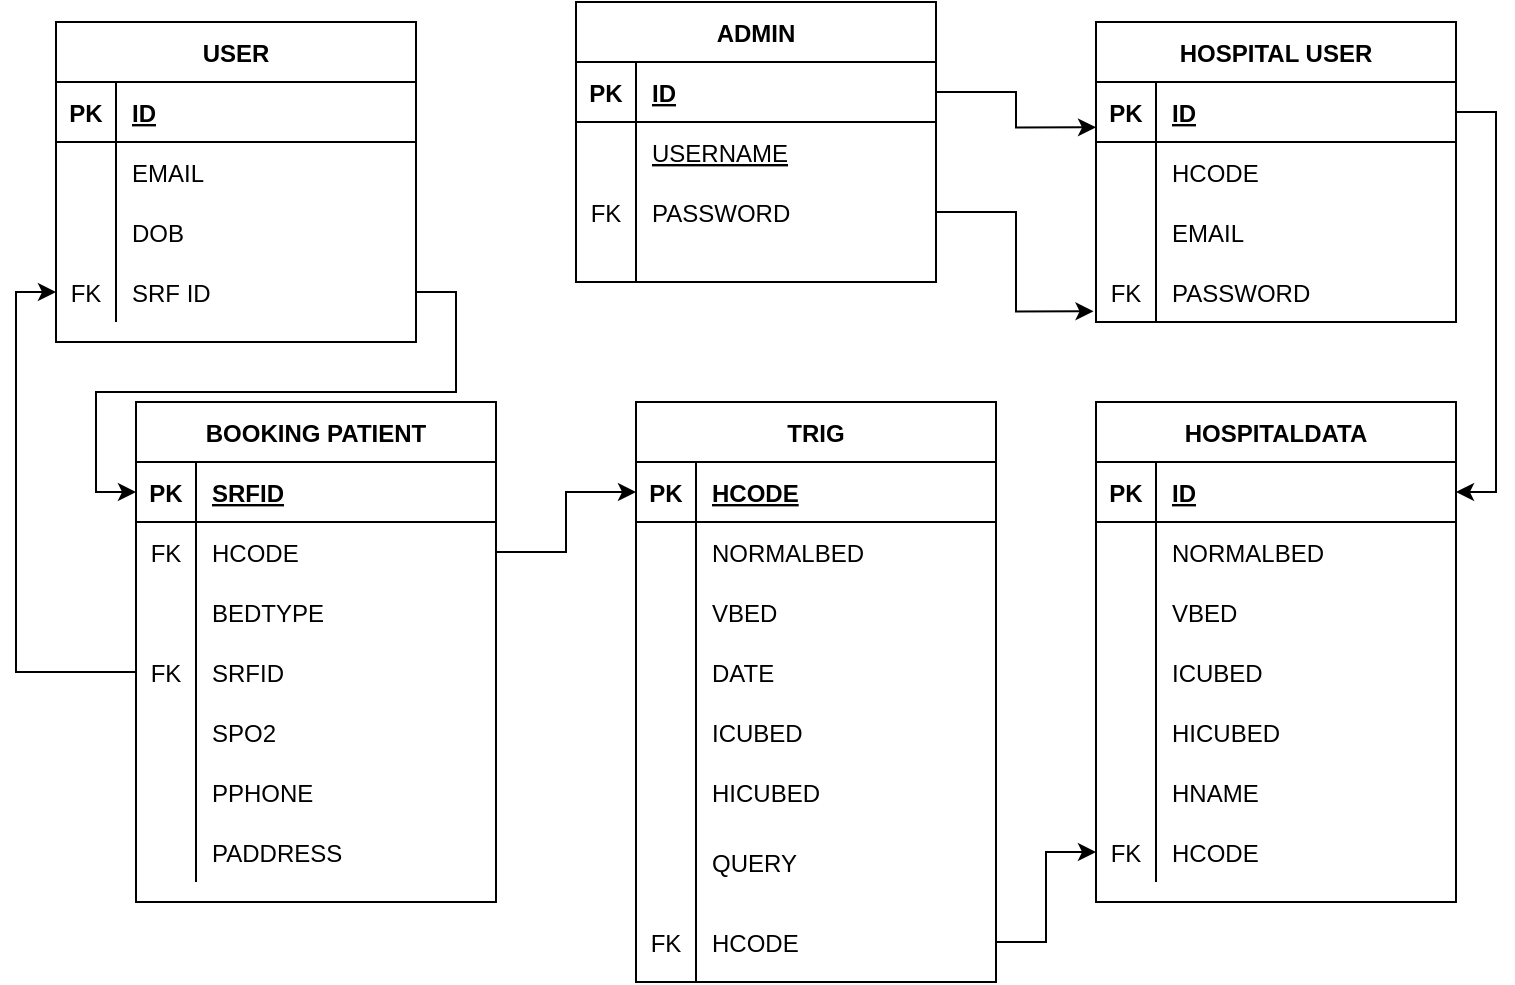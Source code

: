 <mxfile version="16.2.7" type="github">
  <diagram id="kgpKYQtTHZ0yAKxKKP6v" name="Page-1">
    <mxGraphModel dx="1632" dy="1528" grid="1" gridSize="10" guides="1" tooltips="1" connect="1" arrows="1" fold="1" page="1" pageScale="1" pageWidth="850" pageHeight="1100" math="0" shadow="0">
      <root>
        <mxCell id="0" />
        <mxCell id="1" parent="0" />
        <mxCell id="ZwqSsUq6IOhMLb-y7cxL-1" value="USER" style="shape=table;startSize=30;container=1;collapsible=1;childLayout=tableLayout;fixedRows=1;rowLines=0;fontStyle=1;align=center;resizeLast=1;" vertex="1" parent="1">
          <mxGeometry x="10" y="-170" width="180" height="160" as="geometry" />
        </mxCell>
        <mxCell id="ZwqSsUq6IOhMLb-y7cxL-2" value="" style="shape=tableRow;horizontal=0;startSize=0;swimlaneHead=0;swimlaneBody=0;fillColor=none;collapsible=0;dropTarget=0;points=[[0,0.5],[1,0.5]];portConstraint=eastwest;top=0;left=0;right=0;bottom=1;" vertex="1" parent="ZwqSsUq6IOhMLb-y7cxL-1">
          <mxGeometry y="30" width="180" height="30" as="geometry" />
        </mxCell>
        <mxCell id="ZwqSsUq6IOhMLb-y7cxL-3" value="PK" style="shape=partialRectangle;connectable=0;fillColor=none;top=0;left=0;bottom=0;right=0;fontStyle=1;overflow=hidden;" vertex="1" parent="ZwqSsUq6IOhMLb-y7cxL-2">
          <mxGeometry width="30" height="30" as="geometry">
            <mxRectangle width="30" height="30" as="alternateBounds" />
          </mxGeometry>
        </mxCell>
        <mxCell id="ZwqSsUq6IOhMLb-y7cxL-4" value="ID" style="shape=partialRectangle;connectable=0;fillColor=none;top=0;left=0;bottom=0;right=0;align=left;spacingLeft=6;fontStyle=5;overflow=hidden;" vertex="1" parent="ZwqSsUq6IOhMLb-y7cxL-2">
          <mxGeometry x="30" width="150" height="30" as="geometry">
            <mxRectangle width="150" height="30" as="alternateBounds" />
          </mxGeometry>
        </mxCell>
        <mxCell id="ZwqSsUq6IOhMLb-y7cxL-5" value="" style="shape=tableRow;horizontal=0;startSize=0;swimlaneHead=0;swimlaneBody=0;fillColor=none;collapsible=0;dropTarget=0;points=[[0,0.5],[1,0.5]];portConstraint=eastwest;top=0;left=0;right=0;bottom=0;" vertex="1" parent="ZwqSsUq6IOhMLb-y7cxL-1">
          <mxGeometry y="60" width="180" height="30" as="geometry" />
        </mxCell>
        <mxCell id="ZwqSsUq6IOhMLb-y7cxL-6" value="" style="shape=partialRectangle;connectable=0;fillColor=none;top=0;left=0;bottom=0;right=0;editable=1;overflow=hidden;" vertex="1" parent="ZwqSsUq6IOhMLb-y7cxL-5">
          <mxGeometry width="30" height="30" as="geometry">
            <mxRectangle width="30" height="30" as="alternateBounds" />
          </mxGeometry>
        </mxCell>
        <mxCell id="ZwqSsUq6IOhMLb-y7cxL-7" value="EMAIL" style="shape=partialRectangle;connectable=0;fillColor=none;top=0;left=0;bottom=0;right=0;align=left;spacingLeft=6;overflow=hidden;" vertex="1" parent="ZwqSsUq6IOhMLb-y7cxL-5">
          <mxGeometry x="30" width="150" height="30" as="geometry">
            <mxRectangle width="150" height="30" as="alternateBounds" />
          </mxGeometry>
        </mxCell>
        <mxCell id="ZwqSsUq6IOhMLb-y7cxL-8" value="" style="shape=tableRow;horizontal=0;startSize=0;swimlaneHead=0;swimlaneBody=0;fillColor=none;collapsible=0;dropTarget=0;points=[[0,0.5],[1,0.5]];portConstraint=eastwest;top=0;left=0;right=0;bottom=0;" vertex="1" parent="ZwqSsUq6IOhMLb-y7cxL-1">
          <mxGeometry y="90" width="180" height="30" as="geometry" />
        </mxCell>
        <mxCell id="ZwqSsUq6IOhMLb-y7cxL-9" value="" style="shape=partialRectangle;connectable=0;fillColor=none;top=0;left=0;bottom=0;right=0;editable=1;overflow=hidden;" vertex="1" parent="ZwqSsUq6IOhMLb-y7cxL-8">
          <mxGeometry width="30" height="30" as="geometry">
            <mxRectangle width="30" height="30" as="alternateBounds" />
          </mxGeometry>
        </mxCell>
        <mxCell id="ZwqSsUq6IOhMLb-y7cxL-10" value="DOB" style="shape=partialRectangle;connectable=0;fillColor=none;top=0;left=0;bottom=0;right=0;align=left;spacingLeft=6;overflow=hidden;" vertex="1" parent="ZwqSsUq6IOhMLb-y7cxL-8">
          <mxGeometry x="30" width="150" height="30" as="geometry">
            <mxRectangle width="150" height="30" as="alternateBounds" />
          </mxGeometry>
        </mxCell>
        <mxCell id="ZwqSsUq6IOhMLb-y7cxL-11" value="" style="shape=tableRow;horizontal=0;startSize=0;swimlaneHead=0;swimlaneBody=0;fillColor=none;collapsible=0;dropTarget=0;points=[[0,0.5],[1,0.5]];portConstraint=eastwest;top=0;left=0;right=0;bottom=0;" vertex="1" parent="ZwqSsUq6IOhMLb-y7cxL-1">
          <mxGeometry y="120" width="180" height="30" as="geometry" />
        </mxCell>
        <mxCell id="ZwqSsUq6IOhMLb-y7cxL-12" value="FK" style="shape=partialRectangle;connectable=0;fillColor=none;top=0;left=0;bottom=0;right=0;editable=1;overflow=hidden;" vertex="1" parent="ZwqSsUq6IOhMLb-y7cxL-11">
          <mxGeometry width="30" height="30" as="geometry">
            <mxRectangle width="30" height="30" as="alternateBounds" />
          </mxGeometry>
        </mxCell>
        <mxCell id="ZwqSsUq6IOhMLb-y7cxL-13" value="SRF ID" style="shape=partialRectangle;connectable=0;fillColor=none;top=0;left=0;bottom=0;right=0;align=left;spacingLeft=6;overflow=hidden;" vertex="1" parent="ZwqSsUq6IOhMLb-y7cxL-11">
          <mxGeometry x="30" width="150" height="30" as="geometry">
            <mxRectangle width="150" height="30" as="alternateBounds" />
          </mxGeometry>
        </mxCell>
        <mxCell id="ZwqSsUq6IOhMLb-y7cxL-14" value="BOOKING PATIENT" style="shape=table;startSize=30;container=1;collapsible=1;childLayout=tableLayout;fixedRows=1;rowLines=0;fontStyle=1;align=center;resizeLast=1;" vertex="1" parent="1">
          <mxGeometry x="50" y="20" width="180" height="250" as="geometry" />
        </mxCell>
        <mxCell id="ZwqSsUq6IOhMLb-y7cxL-15" value="" style="shape=tableRow;horizontal=0;startSize=0;swimlaneHead=0;swimlaneBody=0;fillColor=none;collapsible=0;dropTarget=0;points=[[0,0.5],[1,0.5]];portConstraint=eastwest;top=0;left=0;right=0;bottom=1;" vertex="1" parent="ZwqSsUq6IOhMLb-y7cxL-14">
          <mxGeometry y="30" width="180" height="30" as="geometry" />
        </mxCell>
        <mxCell id="ZwqSsUq6IOhMLb-y7cxL-16" value="PK" style="shape=partialRectangle;connectable=0;fillColor=none;top=0;left=0;bottom=0;right=0;fontStyle=1;overflow=hidden;" vertex="1" parent="ZwqSsUq6IOhMLb-y7cxL-15">
          <mxGeometry width="30" height="30" as="geometry">
            <mxRectangle width="30" height="30" as="alternateBounds" />
          </mxGeometry>
        </mxCell>
        <mxCell id="ZwqSsUq6IOhMLb-y7cxL-17" value="SRFID" style="shape=partialRectangle;connectable=0;fillColor=none;top=0;left=0;bottom=0;right=0;align=left;spacingLeft=6;fontStyle=5;overflow=hidden;" vertex="1" parent="ZwqSsUq6IOhMLb-y7cxL-15">
          <mxGeometry x="30" width="150" height="30" as="geometry">
            <mxRectangle width="150" height="30" as="alternateBounds" />
          </mxGeometry>
        </mxCell>
        <mxCell id="ZwqSsUq6IOhMLb-y7cxL-18" value="" style="shape=tableRow;horizontal=0;startSize=0;swimlaneHead=0;swimlaneBody=0;fillColor=none;collapsible=0;dropTarget=0;points=[[0,0.5],[1,0.5]];portConstraint=eastwest;top=0;left=0;right=0;bottom=0;" vertex="1" parent="ZwqSsUq6IOhMLb-y7cxL-14">
          <mxGeometry y="60" width="180" height="30" as="geometry" />
        </mxCell>
        <mxCell id="ZwqSsUq6IOhMLb-y7cxL-19" value="FK" style="shape=partialRectangle;connectable=0;fillColor=none;top=0;left=0;bottom=0;right=0;editable=1;overflow=hidden;" vertex="1" parent="ZwqSsUq6IOhMLb-y7cxL-18">
          <mxGeometry width="30" height="30" as="geometry">
            <mxRectangle width="30" height="30" as="alternateBounds" />
          </mxGeometry>
        </mxCell>
        <mxCell id="ZwqSsUq6IOhMLb-y7cxL-20" value="HCODE" style="shape=partialRectangle;connectable=0;fillColor=none;top=0;left=0;bottom=0;right=0;align=left;spacingLeft=6;overflow=hidden;" vertex="1" parent="ZwqSsUq6IOhMLb-y7cxL-18">
          <mxGeometry x="30" width="150" height="30" as="geometry">
            <mxRectangle width="150" height="30" as="alternateBounds" />
          </mxGeometry>
        </mxCell>
        <mxCell id="ZwqSsUq6IOhMLb-y7cxL-21" value="" style="shape=tableRow;horizontal=0;startSize=0;swimlaneHead=0;swimlaneBody=0;fillColor=none;collapsible=0;dropTarget=0;points=[[0,0.5],[1,0.5]];portConstraint=eastwest;top=0;left=0;right=0;bottom=0;" vertex="1" parent="ZwqSsUq6IOhMLb-y7cxL-14">
          <mxGeometry y="90" width="180" height="30" as="geometry" />
        </mxCell>
        <mxCell id="ZwqSsUq6IOhMLb-y7cxL-22" value="" style="shape=partialRectangle;connectable=0;fillColor=none;top=0;left=0;bottom=0;right=0;editable=1;overflow=hidden;" vertex="1" parent="ZwqSsUq6IOhMLb-y7cxL-21">
          <mxGeometry width="30" height="30" as="geometry">
            <mxRectangle width="30" height="30" as="alternateBounds" />
          </mxGeometry>
        </mxCell>
        <mxCell id="ZwqSsUq6IOhMLb-y7cxL-23" value="BEDTYPE" style="shape=partialRectangle;connectable=0;fillColor=none;top=0;left=0;bottom=0;right=0;align=left;spacingLeft=6;overflow=hidden;" vertex="1" parent="ZwqSsUq6IOhMLb-y7cxL-21">
          <mxGeometry x="30" width="150" height="30" as="geometry">
            <mxRectangle width="150" height="30" as="alternateBounds" />
          </mxGeometry>
        </mxCell>
        <mxCell id="ZwqSsUq6IOhMLb-y7cxL-24" value="" style="shape=tableRow;horizontal=0;startSize=0;swimlaneHead=0;swimlaneBody=0;fillColor=none;collapsible=0;dropTarget=0;points=[[0,0.5],[1,0.5]];portConstraint=eastwest;top=0;left=0;right=0;bottom=0;" vertex="1" parent="ZwqSsUq6IOhMLb-y7cxL-14">
          <mxGeometry y="120" width="180" height="30" as="geometry" />
        </mxCell>
        <mxCell id="ZwqSsUq6IOhMLb-y7cxL-25" value="FK" style="shape=partialRectangle;connectable=0;fillColor=none;top=0;left=0;bottom=0;right=0;editable=1;overflow=hidden;" vertex="1" parent="ZwqSsUq6IOhMLb-y7cxL-24">
          <mxGeometry width="30" height="30" as="geometry">
            <mxRectangle width="30" height="30" as="alternateBounds" />
          </mxGeometry>
        </mxCell>
        <mxCell id="ZwqSsUq6IOhMLb-y7cxL-26" value="SRFID" style="shape=partialRectangle;connectable=0;fillColor=none;top=0;left=0;bottom=0;right=0;align=left;spacingLeft=6;overflow=hidden;" vertex="1" parent="ZwqSsUq6IOhMLb-y7cxL-24">
          <mxGeometry x="30" width="150" height="30" as="geometry">
            <mxRectangle width="150" height="30" as="alternateBounds" />
          </mxGeometry>
        </mxCell>
        <mxCell id="ZwqSsUq6IOhMLb-y7cxL-27" value="" style="shape=tableRow;horizontal=0;startSize=0;swimlaneHead=0;swimlaneBody=0;fillColor=none;collapsible=0;dropTarget=0;points=[[0,0.5],[1,0.5]];portConstraint=eastwest;top=0;left=0;right=0;bottom=0;" vertex="1" parent="ZwqSsUq6IOhMLb-y7cxL-14">
          <mxGeometry y="150" width="180" height="30" as="geometry" />
        </mxCell>
        <mxCell id="ZwqSsUq6IOhMLb-y7cxL-28" value="" style="shape=partialRectangle;connectable=0;fillColor=none;top=0;left=0;bottom=0;right=0;editable=1;overflow=hidden;" vertex="1" parent="ZwqSsUq6IOhMLb-y7cxL-27">
          <mxGeometry width="30" height="30" as="geometry">
            <mxRectangle width="30" height="30" as="alternateBounds" />
          </mxGeometry>
        </mxCell>
        <mxCell id="ZwqSsUq6IOhMLb-y7cxL-29" value="SPO2" style="shape=partialRectangle;connectable=0;fillColor=none;top=0;left=0;bottom=0;right=0;align=left;spacingLeft=6;overflow=hidden;" vertex="1" parent="ZwqSsUq6IOhMLb-y7cxL-27">
          <mxGeometry x="30" width="150" height="30" as="geometry">
            <mxRectangle width="150" height="30" as="alternateBounds" />
          </mxGeometry>
        </mxCell>
        <mxCell id="ZwqSsUq6IOhMLb-y7cxL-30" value="" style="shape=tableRow;horizontal=0;startSize=0;swimlaneHead=0;swimlaneBody=0;fillColor=none;collapsible=0;dropTarget=0;points=[[0,0.5],[1,0.5]];portConstraint=eastwest;top=0;left=0;right=0;bottom=0;" vertex="1" parent="ZwqSsUq6IOhMLb-y7cxL-14">
          <mxGeometry y="180" width="180" height="30" as="geometry" />
        </mxCell>
        <mxCell id="ZwqSsUq6IOhMLb-y7cxL-31" value="" style="shape=partialRectangle;connectable=0;fillColor=none;top=0;left=0;bottom=0;right=0;editable=1;overflow=hidden;" vertex="1" parent="ZwqSsUq6IOhMLb-y7cxL-30">
          <mxGeometry width="30" height="30" as="geometry">
            <mxRectangle width="30" height="30" as="alternateBounds" />
          </mxGeometry>
        </mxCell>
        <mxCell id="ZwqSsUq6IOhMLb-y7cxL-32" value="PPHONE" style="shape=partialRectangle;connectable=0;fillColor=none;top=0;left=0;bottom=0;right=0;align=left;spacingLeft=6;overflow=hidden;" vertex="1" parent="ZwqSsUq6IOhMLb-y7cxL-30">
          <mxGeometry x="30" width="150" height="30" as="geometry">
            <mxRectangle width="150" height="30" as="alternateBounds" />
          </mxGeometry>
        </mxCell>
        <mxCell id="ZwqSsUq6IOhMLb-y7cxL-33" value="" style="shape=tableRow;horizontal=0;startSize=0;swimlaneHead=0;swimlaneBody=0;fillColor=none;collapsible=0;dropTarget=0;points=[[0,0.5],[1,0.5]];portConstraint=eastwest;top=0;left=0;right=0;bottom=0;" vertex="1" parent="ZwqSsUq6IOhMLb-y7cxL-14">
          <mxGeometry y="210" width="180" height="30" as="geometry" />
        </mxCell>
        <mxCell id="ZwqSsUq6IOhMLb-y7cxL-34" value="" style="shape=partialRectangle;connectable=0;fillColor=none;top=0;left=0;bottom=0;right=0;editable=1;overflow=hidden;" vertex="1" parent="ZwqSsUq6IOhMLb-y7cxL-33">
          <mxGeometry width="30" height="30" as="geometry">
            <mxRectangle width="30" height="30" as="alternateBounds" />
          </mxGeometry>
        </mxCell>
        <mxCell id="ZwqSsUq6IOhMLb-y7cxL-35" value="PADDRESS" style="shape=partialRectangle;connectable=0;fillColor=none;top=0;left=0;bottom=0;right=0;align=left;spacingLeft=6;overflow=hidden;" vertex="1" parent="ZwqSsUq6IOhMLb-y7cxL-33">
          <mxGeometry x="30" width="150" height="30" as="geometry">
            <mxRectangle width="150" height="30" as="alternateBounds" />
          </mxGeometry>
        </mxCell>
        <mxCell id="ZwqSsUq6IOhMLb-y7cxL-36" value="TRIG" style="shape=table;startSize=30;container=1;collapsible=1;childLayout=tableLayout;fixedRows=1;rowLines=0;fontStyle=1;align=center;resizeLast=1;" vertex="1" parent="1">
          <mxGeometry x="300" y="20" width="180" height="290" as="geometry" />
        </mxCell>
        <mxCell id="ZwqSsUq6IOhMLb-y7cxL-37" value="" style="shape=tableRow;horizontal=0;startSize=0;swimlaneHead=0;swimlaneBody=0;fillColor=none;collapsible=0;dropTarget=0;points=[[0,0.5],[1,0.5]];portConstraint=eastwest;top=0;left=0;right=0;bottom=1;" vertex="1" parent="ZwqSsUq6IOhMLb-y7cxL-36">
          <mxGeometry y="30" width="180" height="30" as="geometry" />
        </mxCell>
        <mxCell id="ZwqSsUq6IOhMLb-y7cxL-38" value="PK" style="shape=partialRectangle;connectable=0;fillColor=none;top=0;left=0;bottom=0;right=0;fontStyle=1;overflow=hidden;" vertex="1" parent="ZwqSsUq6IOhMLb-y7cxL-37">
          <mxGeometry width="30" height="30" as="geometry">
            <mxRectangle width="30" height="30" as="alternateBounds" />
          </mxGeometry>
        </mxCell>
        <mxCell id="ZwqSsUq6IOhMLb-y7cxL-39" value="HCODE" style="shape=partialRectangle;connectable=0;fillColor=none;top=0;left=0;bottom=0;right=0;align=left;spacingLeft=6;fontStyle=5;overflow=hidden;" vertex="1" parent="ZwqSsUq6IOhMLb-y7cxL-37">
          <mxGeometry x="30" width="150" height="30" as="geometry">
            <mxRectangle width="150" height="30" as="alternateBounds" />
          </mxGeometry>
        </mxCell>
        <mxCell id="ZwqSsUq6IOhMLb-y7cxL-40" value="" style="shape=tableRow;horizontal=0;startSize=0;swimlaneHead=0;swimlaneBody=0;fillColor=none;collapsible=0;dropTarget=0;points=[[0,0.5],[1,0.5]];portConstraint=eastwest;top=0;left=0;right=0;bottom=0;" vertex="1" parent="ZwqSsUq6IOhMLb-y7cxL-36">
          <mxGeometry y="60" width="180" height="30" as="geometry" />
        </mxCell>
        <mxCell id="ZwqSsUq6IOhMLb-y7cxL-41" value="" style="shape=partialRectangle;connectable=0;fillColor=none;top=0;left=0;bottom=0;right=0;editable=1;overflow=hidden;" vertex="1" parent="ZwqSsUq6IOhMLb-y7cxL-40">
          <mxGeometry width="30" height="30" as="geometry">
            <mxRectangle width="30" height="30" as="alternateBounds" />
          </mxGeometry>
        </mxCell>
        <mxCell id="ZwqSsUq6IOhMLb-y7cxL-42" value="NORMALBED" style="shape=partialRectangle;connectable=0;fillColor=none;top=0;left=0;bottom=0;right=0;align=left;spacingLeft=6;overflow=hidden;" vertex="1" parent="ZwqSsUq6IOhMLb-y7cxL-40">
          <mxGeometry x="30" width="150" height="30" as="geometry">
            <mxRectangle width="150" height="30" as="alternateBounds" />
          </mxGeometry>
        </mxCell>
        <mxCell id="ZwqSsUq6IOhMLb-y7cxL-43" value="" style="shape=tableRow;horizontal=0;startSize=0;swimlaneHead=0;swimlaneBody=0;fillColor=none;collapsible=0;dropTarget=0;points=[[0,0.5],[1,0.5]];portConstraint=eastwest;top=0;left=0;right=0;bottom=0;" vertex="1" parent="ZwqSsUq6IOhMLb-y7cxL-36">
          <mxGeometry y="90" width="180" height="30" as="geometry" />
        </mxCell>
        <mxCell id="ZwqSsUq6IOhMLb-y7cxL-44" value="" style="shape=partialRectangle;connectable=0;fillColor=none;top=0;left=0;bottom=0;right=0;editable=1;overflow=hidden;" vertex="1" parent="ZwqSsUq6IOhMLb-y7cxL-43">
          <mxGeometry width="30" height="30" as="geometry">
            <mxRectangle width="30" height="30" as="alternateBounds" />
          </mxGeometry>
        </mxCell>
        <mxCell id="ZwqSsUq6IOhMLb-y7cxL-45" value="VBED" style="shape=partialRectangle;connectable=0;fillColor=none;top=0;left=0;bottom=0;right=0;align=left;spacingLeft=6;overflow=hidden;" vertex="1" parent="ZwqSsUq6IOhMLb-y7cxL-43">
          <mxGeometry x="30" width="150" height="30" as="geometry">
            <mxRectangle width="150" height="30" as="alternateBounds" />
          </mxGeometry>
        </mxCell>
        <mxCell id="ZwqSsUq6IOhMLb-y7cxL-46" value="" style="shape=tableRow;horizontal=0;startSize=0;swimlaneHead=0;swimlaneBody=0;fillColor=none;collapsible=0;dropTarget=0;points=[[0,0.5],[1,0.5]];portConstraint=eastwest;top=0;left=0;right=0;bottom=0;" vertex="1" parent="ZwqSsUq6IOhMLb-y7cxL-36">
          <mxGeometry y="120" width="180" height="30" as="geometry" />
        </mxCell>
        <mxCell id="ZwqSsUq6IOhMLb-y7cxL-47" value="" style="shape=partialRectangle;connectable=0;fillColor=none;top=0;left=0;bottom=0;right=0;editable=1;overflow=hidden;" vertex="1" parent="ZwqSsUq6IOhMLb-y7cxL-46">
          <mxGeometry width="30" height="30" as="geometry">
            <mxRectangle width="30" height="30" as="alternateBounds" />
          </mxGeometry>
        </mxCell>
        <mxCell id="ZwqSsUq6IOhMLb-y7cxL-48" value="DATE" style="shape=partialRectangle;connectable=0;fillColor=none;top=0;left=0;bottom=0;right=0;align=left;spacingLeft=6;overflow=hidden;" vertex="1" parent="ZwqSsUq6IOhMLb-y7cxL-46">
          <mxGeometry x="30" width="150" height="30" as="geometry">
            <mxRectangle width="150" height="30" as="alternateBounds" />
          </mxGeometry>
        </mxCell>
        <mxCell id="ZwqSsUq6IOhMLb-y7cxL-49" value="" style="shape=tableRow;horizontal=0;startSize=0;swimlaneHead=0;swimlaneBody=0;fillColor=none;collapsible=0;dropTarget=0;points=[[0,0.5],[1,0.5]];portConstraint=eastwest;top=0;left=0;right=0;bottom=0;" vertex="1" parent="ZwqSsUq6IOhMLb-y7cxL-36">
          <mxGeometry y="150" width="180" height="30" as="geometry" />
        </mxCell>
        <mxCell id="ZwqSsUq6IOhMLb-y7cxL-50" value="" style="shape=partialRectangle;connectable=0;fillColor=none;top=0;left=0;bottom=0;right=0;editable=1;overflow=hidden;" vertex="1" parent="ZwqSsUq6IOhMLb-y7cxL-49">
          <mxGeometry width="30" height="30" as="geometry">
            <mxRectangle width="30" height="30" as="alternateBounds" />
          </mxGeometry>
        </mxCell>
        <mxCell id="ZwqSsUq6IOhMLb-y7cxL-51" value="ICUBED" style="shape=partialRectangle;connectable=0;fillColor=none;top=0;left=0;bottom=0;right=0;align=left;spacingLeft=6;overflow=hidden;" vertex="1" parent="ZwqSsUq6IOhMLb-y7cxL-49">
          <mxGeometry x="30" width="150" height="30" as="geometry">
            <mxRectangle width="150" height="30" as="alternateBounds" />
          </mxGeometry>
        </mxCell>
        <mxCell id="ZwqSsUq6IOhMLb-y7cxL-52" value="" style="shape=tableRow;horizontal=0;startSize=0;swimlaneHead=0;swimlaneBody=0;fillColor=none;collapsible=0;dropTarget=0;points=[[0,0.5],[1,0.5]];portConstraint=eastwest;top=0;left=0;right=0;bottom=0;" vertex="1" parent="ZwqSsUq6IOhMLb-y7cxL-36">
          <mxGeometry y="180" width="180" height="30" as="geometry" />
        </mxCell>
        <mxCell id="ZwqSsUq6IOhMLb-y7cxL-53" value="" style="shape=partialRectangle;connectable=0;fillColor=none;top=0;left=0;bottom=0;right=0;editable=1;overflow=hidden;" vertex="1" parent="ZwqSsUq6IOhMLb-y7cxL-52">
          <mxGeometry width="30" height="30" as="geometry">
            <mxRectangle width="30" height="30" as="alternateBounds" />
          </mxGeometry>
        </mxCell>
        <mxCell id="ZwqSsUq6IOhMLb-y7cxL-54" value="HICUBED" style="shape=partialRectangle;connectable=0;fillColor=none;top=0;left=0;bottom=0;right=0;align=left;spacingLeft=6;overflow=hidden;" vertex="1" parent="ZwqSsUq6IOhMLb-y7cxL-52">
          <mxGeometry x="30" width="150" height="30" as="geometry">
            <mxRectangle width="150" height="30" as="alternateBounds" />
          </mxGeometry>
        </mxCell>
        <mxCell id="ZwqSsUq6IOhMLb-y7cxL-55" value="" style="shape=tableRow;horizontal=0;startSize=0;swimlaneHead=0;swimlaneBody=0;fillColor=none;collapsible=0;dropTarget=0;points=[[0,0.5],[1,0.5]];portConstraint=eastwest;top=0;left=0;right=0;bottom=0;" vertex="1" parent="ZwqSsUq6IOhMLb-y7cxL-36">
          <mxGeometry y="210" width="180" height="40" as="geometry" />
        </mxCell>
        <mxCell id="ZwqSsUq6IOhMLb-y7cxL-56" value="" style="shape=partialRectangle;connectable=0;fillColor=none;top=0;left=0;bottom=0;right=0;editable=1;overflow=hidden;" vertex="1" parent="ZwqSsUq6IOhMLb-y7cxL-55">
          <mxGeometry width="30" height="40" as="geometry">
            <mxRectangle width="30" height="40" as="alternateBounds" />
          </mxGeometry>
        </mxCell>
        <mxCell id="ZwqSsUq6IOhMLb-y7cxL-57" value="QUERY" style="shape=partialRectangle;connectable=0;fillColor=none;top=0;left=0;bottom=0;right=0;align=left;spacingLeft=6;overflow=hidden;" vertex="1" parent="ZwqSsUq6IOhMLb-y7cxL-55">
          <mxGeometry x="30" width="150" height="40" as="geometry">
            <mxRectangle width="150" height="40" as="alternateBounds" />
          </mxGeometry>
        </mxCell>
        <mxCell id="ZwqSsUq6IOhMLb-y7cxL-139" value="" style="shape=tableRow;horizontal=0;startSize=0;swimlaneHead=0;swimlaneBody=0;fillColor=none;collapsible=0;dropTarget=0;points=[[0,0.5],[1,0.5]];portConstraint=eastwest;top=0;left=0;right=0;bottom=0;" vertex="1" parent="ZwqSsUq6IOhMLb-y7cxL-36">
          <mxGeometry y="250" width="180" height="40" as="geometry" />
        </mxCell>
        <mxCell id="ZwqSsUq6IOhMLb-y7cxL-140" value="FK" style="shape=partialRectangle;connectable=0;fillColor=none;top=0;left=0;bottom=0;right=0;editable=1;overflow=hidden;" vertex="1" parent="ZwqSsUq6IOhMLb-y7cxL-139">
          <mxGeometry width="30" height="40" as="geometry">
            <mxRectangle width="30" height="40" as="alternateBounds" />
          </mxGeometry>
        </mxCell>
        <mxCell id="ZwqSsUq6IOhMLb-y7cxL-141" value="HCODE" style="shape=partialRectangle;connectable=0;fillColor=none;top=0;left=0;bottom=0;right=0;align=left;spacingLeft=6;overflow=hidden;" vertex="1" parent="ZwqSsUq6IOhMLb-y7cxL-139">
          <mxGeometry x="30" width="150" height="40" as="geometry">
            <mxRectangle width="150" height="40" as="alternateBounds" />
          </mxGeometry>
        </mxCell>
        <mxCell id="ZwqSsUq6IOhMLb-y7cxL-61" value="HOSPITALDATA" style="shape=table;startSize=30;container=1;collapsible=1;childLayout=tableLayout;fixedRows=1;rowLines=0;fontStyle=1;align=center;resizeLast=1;" vertex="1" parent="1">
          <mxGeometry x="530" y="20" width="180" height="250" as="geometry" />
        </mxCell>
        <mxCell id="ZwqSsUq6IOhMLb-y7cxL-62" value="" style="shape=tableRow;horizontal=0;startSize=0;swimlaneHead=0;swimlaneBody=0;fillColor=none;collapsible=0;dropTarget=0;points=[[0,0.5],[1,0.5]];portConstraint=eastwest;top=0;left=0;right=0;bottom=1;" vertex="1" parent="ZwqSsUq6IOhMLb-y7cxL-61">
          <mxGeometry y="30" width="180" height="30" as="geometry" />
        </mxCell>
        <mxCell id="ZwqSsUq6IOhMLb-y7cxL-63" value="PK" style="shape=partialRectangle;connectable=0;fillColor=none;top=0;left=0;bottom=0;right=0;fontStyle=1;overflow=hidden;" vertex="1" parent="ZwqSsUq6IOhMLb-y7cxL-62">
          <mxGeometry width="30" height="30" as="geometry">
            <mxRectangle width="30" height="30" as="alternateBounds" />
          </mxGeometry>
        </mxCell>
        <mxCell id="ZwqSsUq6IOhMLb-y7cxL-64" value="ID" style="shape=partialRectangle;connectable=0;fillColor=none;top=0;left=0;bottom=0;right=0;align=left;spacingLeft=6;fontStyle=5;overflow=hidden;" vertex="1" parent="ZwqSsUq6IOhMLb-y7cxL-62">
          <mxGeometry x="30" width="150" height="30" as="geometry">
            <mxRectangle width="150" height="30" as="alternateBounds" />
          </mxGeometry>
        </mxCell>
        <mxCell id="ZwqSsUq6IOhMLb-y7cxL-65" value="" style="shape=tableRow;horizontal=0;startSize=0;swimlaneHead=0;swimlaneBody=0;fillColor=none;collapsible=0;dropTarget=0;points=[[0,0.5],[1,0.5]];portConstraint=eastwest;top=0;left=0;right=0;bottom=0;" vertex="1" parent="ZwqSsUq6IOhMLb-y7cxL-61">
          <mxGeometry y="60" width="180" height="30" as="geometry" />
        </mxCell>
        <mxCell id="ZwqSsUq6IOhMLb-y7cxL-66" value="" style="shape=partialRectangle;connectable=0;fillColor=none;top=0;left=0;bottom=0;right=0;editable=1;overflow=hidden;" vertex="1" parent="ZwqSsUq6IOhMLb-y7cxL-65">
          <mxGeometry width="30" height="30" as="geometry">
            <mxRectangle width="30" height="30" as="alternateBounds" />
          </mxGeometry>
        </mxCell>
        <mxCell id="ZwqSsUq6IOhMLb-y7cxL-67" value="NORMALBED" style="shape=partialRectangle;connectable=0;fillColor=none;top=0;left=0;bottom=0;right=0;align=left;spacingLeft=6;overflow=hidden;" vertex="1" parent="ZwqSsUq6IOhMLb-y7cxL-65">
          <mxGeometry x="30" width="150" height="30" as="geometry">
            <mxRectangle width="150" height="30" as="alternateBounds" />
          </mxGeometry>
        </mxCell>
        <mxCell id="ZwqSsUq6IOhMLb-y7cxL-68" value="" style="shape=tableRow;horizontal=0;startSize=0;swimlaneHead=0;swimlaneBody=0;fillColor=none;collapsible=0;dropTarget=0;points=[[0,0.5],[1,0.5]];portConstraint=eastwest;top=0;left=0;right=0;bottom=0;" vertex="1" parent="ZwqSsUq6IOhMLb-y7cxL-61">
          <mxGeometry y="90" width="180" height="30" as="geometry" />
        </mxCell>
        <mxCell id="ZwqSsUq6IOhMLb-y7cxL-69" value="" style="shape=partialRectangle;connectable=0;fillColor=none;top=0;left=0;bottom=0;right=0;editable=1;overflow=hidden;" vertex="1" parent="ZwqSsUq6IOhMLb-y7cxL-68">
          <mxGeometry width="30" height="30" as="geometry">
            <mxRectangle width="30" height="30" as="alternateBounds" />
          </mxGeometry>
        </mxCell>
        <mxCell id="ZwqSsUq6IOhMLb-y7cxL-70" value="VBED" style="shape=partialRectangle;connectable=0;fillColor=none;top=0;left=0;bottom=0;right=0;align=left;spacingLeft=6;overflow=hidden;" vertex="1" parent="ZwqSsUq6IOhMLb-y7cxL-68">
          <mxGeometry x="30" width="150" height="30" as="geometry">
            <mxRectangle width="150" height="30" as="alternateBounds" />
          </mxGeometry>
        </mxCell>
        <mxCell id="ZwqSsUq6IOhMLb-y7cxL-71" value="" style="shape=tableRow;horizontal=0;startSize=0;swimlaneHead=0;swimlaneBody=0;fillColor=none;collapsible=0;dropTarget=0;points=[[0,0.5],[1,0.5]];portConstraint=eastwest;top=0;left=0;right=0;bottom=0;" vertex="1" parent="ZwqSsUq6IOhMLb-y7cxL-61">
          <mxGeometry y="120" width="180" height="30" as="geometry" />
        </mxCell>
        <mxCell id="ZwqSsUq6IOhMLb-y7cxL-72" value="" style="shape=partialRectangle;connectable=0;fillColor=none;top=0;left=0;bottom=0;right=0;editable=1;overflow=hidden;" vertex="1" parent="ZwqSsUq6IOhMLb-y7cxL-71">
          <mxGeometry width="30" height="30" as="geometry">
            <mxRectangle width="30" height="30" as="alternateBounds" />
          </mxGeometry>
        </mxCell>
        <mxCell id="ZwqSsUq6IOhMLb-y7cxL-73" value="ICUBED" style="shape=partialRectangle;connectable=0;fillColor=none;top=0;left=0;bottom=0;right=0;align=left;spacingLeft=6;overflow=hidden;" vertex="1" parent="ZwqSsUq6IOhMLb-y7cxL-71">
          <mxGeometry x="30" width="150" height="30" as="geometry">
            <mxRectangle width="150" height="30" as="alternateBounds" />
          </mxGeometry>
        </mxCell>
        <mxCell id="ZwqSsUq6IOhMLb-y7cxL-74" value="" style="shape=tableRow;horizontal=0;startSize=0;swimlaneHead=0;swimlaneBody=0;fillColor=none;collapsible=0;dropTarget=0;points=[[0,0.5],[1,0.5]];portConstraint=eastwest;top=0;left=0;right=0;bottom=0;" vertex="1" parent="ZwqSsUq6IOhMLb-y7cxL-61">
          <mxGeometry y="150" width="180" height="30" as="geometry" />
        </mxCell>
        <mxCell id="ZwqSsUq6IOhMLb-y7cxL-75" value="" style="shape=partialRectangle;connectable=0;fillColor=none;top=0;left=0;bottom=0;right=0;editable=1;overflow=hidden;" vertex="1" parent="ZwqSsUq6IOhMLb-y7cxL-74">
          <mxGeometry width="30" height="30" as="geometry">
            <mxRectangle width="30" height="30" as="alternateBounds" />
          </mxGeometry>
        </mxCell>
        <mxCell id="ZwqSsUq6IOhMLb-y7cxL-76" value="HICUBED" style="shape=partialRectangle;connectable=0;fillColor=none;top=0;left=0;bottom=0;right=0;align=left;spacingLeft=6;overflow=hidden;" vertex="1" parent="ZwqSsUq6IOhMLb-y7cxL-74">
          <mxGeometry x="30" width="150" height="30" as="geometry">
            <mxRectangle width="150" height="30" as="alternateBounds" />
          </mxGeometry>
        </mxCell>
        <mxCell id="ZwqSsUq6IOhMLb-y7cxL-77" value="" style="shape=tableRow;horizontal=0;startSize=0;swimlaneHead=0;swimlaneBody=0;fillColor=none;collapsible=0;dropTarget=0;points=[[0,0.5],[1,0.5]];portConstraint=eastwest;top=0;left=0;right=0;bottom=0;" vertex="1" parent="ZwqSsUq6IOhMLb-y7cxL-61">
          <mxGeometry y="180" width="180" height="30" as="geometry" />
        </mxCell>
        <mxCell id="ZwqSsUq6IOhMLb-y7cxL-78" value="" style="shape=partialRectangle;connectable=0;fillColor=none;top=0;left=0;bottom=0;right=0;editable=1;overflow=hidden;" vertex="1" parent="ZwqSsUq6IOhMLb-y7cxL-77">
          <mxGeometry width="30" height="30" as="geometry">
            <mxRectangle width="30" height="30" as="alternateBounds" />
          </mxGeometry>
        </mxCell>
        <mxCell id="ZwqSsUq6IOhMLb-y7cxL-79" value="HNAME" style="shape=partialRectangle;connectable=0;fillColor=none;top=0;left=0;bottom=0;right=0;align=left;spacingLeft=6;overflow=hidden;" vertex="1" parent="ZwqSsUq6IOhMLb-y7cxL-77">
          <mxGeometry x="30" width="150" height="30" as="geometry">
            <mxRectangle width="150" height="30" as="alternateBounds" />
          </mxGeometry>
        </mxCell>
        <mxCell id="ZwqSsUq6IOhMLb-y7cxL-126" value="" style="shape=tableRow;horizontal=0;startSize=0;swimlaneHead=0;swimlaneBody=0;fillColor=none;collapsible=0;dropTarget=0;points=[[0,0.5],[1,0.5]];portConstraint=eastwest;top=0;left=0;right=0;bottom=0;" vertex="1" parent="ZwqSsUq6IOhMLb-y7cxL-61">
          <mxGeometry y="210" width="180" height="30" as="geometry" />
        </mxCell>
        <mxCell id="ZwqSsUq6IOhMLb-y7cxL-127" value="FK" style="shape=partialRectangle;connectable=0;fillColor=none;top=0;left=0;bottom=0;right=0;editable=1;overflow=hidden;" vertex="1" parent="ZwqSsUq6IOhMLb-y7cxL-126">
          <mxGeometry width="30" height="30" as="geometry">
            <mxRectangle width="30" height="30" as="alternateBounds" />
          </mxGeometry>
        </mxCell>
        <mxCell id="ZwqSsUq6IOhMLb-y7cxL-128" value="HCODE" style="shape=partialRectangle;connectable=0;fillColor=none;top=0;left=0;bottom=0;right=0;align=left;spacingLeft=6;overflow=hidden;" vertex="1" parent="ZwqSsUq6IOhMLb-y7cxL-126">
          <mxGeometry x="30" width="150" height="30" as="geometry">
            <mxRectangle width="150" height="30" as="alternateBounds" />
          </mxGeometry>
        </mxCell>
        <mxCell id="ZwqSsUq6IOhMLb-y7cxL-93" value="ADMIN" style="shape=table;startSize=30;container=1;collapsible=1;childLayout=tableLayout;fixedRows=1;rowLines=0;fontStyle=1;align=center;resizeLast=1;" vertex="1" parent="1">
          <mxGeometry x="270" y="-180" width="180" height="140" as="geometry" />
        </mxCell>
        <mxCell id="ZwqSsUq6IOhMLb-y7cxL-94" value="" style="shape=tableRow;horizontal=0;startSize=0;swimlaneHead=0;swimlaneBody=0;fillColor=none;collapsible=0;dropTarget=0;points=[[0,0.5],[1,0.5]];portConstraint=eastwest;top=0;left=0;right=0;bottom=1;" vertex="1" parent="ZwqSsUq6IOhMLb-y7cxL-93">
          <mxGeometry y="30" width="180" height="30" as="geometry" />
        </mxCell>
        <mxCell id="ZwqSsUq6IOhMLb-y7cxL-95" value="PK" style="shape=partialRectangle;connectable=0;fillColor=none;top=0;left=0;bottom=0;right=0;fontStyle=1;overflow=hidden;" vertex="1" parent="ZwqSsUq6IOhMLb-y7cxL-94">
          <mxGeometry width="30" height="30" as="geometry">
            <mxRectangle width="30" height="30" as="alternateBounds" />
          </mxGeometry>
        </mxCell>
        <mxCell id="ZwqSsUq6IOhMLb-y7cxL-96" value="ID" style="shape=partialRectangle;connectable=0;fillColor=none;top=0;left=0;bottom=0;right=0;align=left;spacingLeft=6;fontStyle=5;overflow=hidden;" vertex="1" parent="ZwqSsUq6IOhMLb-y7cxL-94">
          <mxGeometry x="30" width="150" height="30" as="geometry">
            <mxRectangle width="150" height="30" as="alternateBounds" />
          </mxGeometry>
        </mxCell>
        <mxCell id="ZwqSsUq6IOhMLb-y7cxL-97" value="" style="shape=tableRow;horizontal=0;startSize=0;swimlaneHead=0;swimlaneBody=0;fillColor=none;collapsible=0;dropTarget=0;points=[[0,0.5],[1,0.5]];portConstraint=eastwest;top=0;left=0;right=0;bottom=0;" vertex="1" parent="ZwqSsUq6IOhMLb-y7cxL-93">
          <mxGeometry y="60" width="180" height="30" as="geometry" />
        </mxCell>
        <mxCell id="ZwqSsUq6IOhMLb-y7cxL-98" value="" style="shape=partialRectangle;connectable=0;fillColor=none;top=0;left=0;bottom=0;right=0;editable=1;overflow=hidden;" vertex="1" parent="ZwqSsUq6IOhMLb-y7cxL-97">
          <mxGeometry width="30" height="30" as="geometry">
            <mxRectangle width="30" height="30" as="alternateBounds" />
          </mxGeometry>
        </mxCell>
        <mxCell id="ZwqSsUq6IOhMLb-y7cxL-99" value="USERNAME" style="shape=partialRectangle;connectable=0;fillColor=none;top=0;left=0;bottom=0;right=0;align=left;spacingLeft=6;overflow=hidden;fontStyle=4" vertex="1" parent="ZwqSsUq6IOhMLb-y7cxL-97">
          <mxGeometry x="30" width="150" height="30" as="geometry">
            <mxRectangle width="150" height="30" as="alternateBounds" />
          </mxGeometry>
        </mxCell>
        <mxCell id="ZwqSsUq6IOhMLb-y7cxL-100" value="" style="shape=tableRow;horizontal=0;startSize=0;swimlaneHead=0;swimlaneBody=0;fillColor=none;collapsible=0;dropTarget=0;points=[[0,0.5],[1,0.5]];portConstraint=eastwest;top=0;left=0;right=0;bottom=0;" vertex="1" parent="ZwqSsUq6IOhMLb-y7cxL-93">
          <mxGeometry y="90" width="180" height="30" as="geometry" />
        </mxCell>
        <mxCell id="ZwqSsUq6IOhMLb-y7cxL-101" value="FK" style="shape=partialRectangle;connectable=0;fillColor=none;top=0;left=0;bottom=0;right=0;editable=1;overflow=hidden;" vertex="1" parent="ZwqSsUq6IOhMLb-y7cxL-100">
          <mxGeometry width="30" height="30" as="geometry">
            <mxRectangle width="30" height="30" as="alternateBounds" />
          </mxGeometry>
        </mxCell>
        <mxCell id="ZwqSsUq6IOhMLb-y7cxL-102" value="PASSWORD" style="shape=partialRectangle;connectable=0;fillColor=none;top=0;left=0;bottom=0;right=0;align=left;spacingLeft=6;overflow=hidden;" vertex="1" parent="ZwqSsUq6IOhMLb-y7cxL-100">
          <mxGeometry x="30" width="150" height="30" as="geometry">
            <mxRectangle width="150" height="30" as="alternateBounds" />
          </mxGeometry>
        </mxCell>
        <mxCell id="ZwqSsUq6IOhMLb-y7cxL-103" value="" style="shape=tableRow;horizontal=0;startSize=0;swimlaneHead=0;swimlaneBody=0;fillColor=none;collapsible=0;dropTarget=0;points=[[0,0.5],[1,0.5]];portConstraint=eastwest;top=0;left=0;right=0;bottom=0;" vertex="1" parent="ZwqSsUq6IOhMLb-y7cxL-93">
          <mxGeometry y="120" width="180" height="20" as="geometry" />
        </mxCell>
        <mxCell id="ZwqSsUq6IOhMLb-y7cxL-104" value="" style="shape=partialRectangle;connectable=0;fillColor=none;top=0;left=0;bottom=0;right=0;editable=1;overflow=hidden;" vertex="1" parent="ZwqSsUq6IOhMLb-y7cxL-103">
          <mxGeometry width="30" height="20" as="geometry">
            <mxRectangle width="30" height="20" as="alternateBounds" />
          </mxGeometry>
        </mxCell>
        <mxCell id="ZwqSsUq6IOhMLb-y7cxL-105" value="" style="shape=partialRectangle;connectable=0;fillColor=none;top=0;left=0;bottom=0;right=0;align=left;spacingLeft=6;overflow=hidden;" vertex="1" parent="ZwqSsUq6IOhMLb-y7cxL-103">
          <mxGeometry x="30" width="150" height="20" as="geometry">
            <mxRectangle width="150" height="20" as="alternateBounds" />
          </mxGeometry>
        </mxCell>
        <mxCell id="ZwqSsUq6IOhMLb-y7cxL-106" value="HOSPITAL USER" style="shape=table;startSize=30;container=1;collapsible=1;childLayout=tableLayout;fixedRows=1;rowLines=0;fontStyle=1;align=center;resizeLast=1;" vertex="1" parent="1">
          <mxGeometry x="530" y="-170" width="180" height="150" as="geometry" />
        </mxCell>
        <mxCell id="ZwqSsUq6IOhMLb-y7cxL-107" value="" style="shape=tableRow;horizontal=0;startSize=0;swimlaneHead=0;swimlaneBody=0;fillColor=none;collapsible=0;dropTarget=0;points=[[0,0.5],[1,0.5]];portConstraint=eastwest;top=0;left=0;right=0;bottom=1;" vertex="1" parent="ZwqSsUq6IOhMLb-y7cxL-106">
          <mxGeometry y="30" width="180" height="30" as="geometry" />
        </mxCell>
        <mxCell id="ZwqSsUq6IOhMLb-y7cxL-108" value="PK" style="shape=partialRectangle;connectable=0;fillColor=none;top=0;left=0;bottom=0;right=0;fontStyle=1;overflow=hidden;" vertex="1" parent="ZwqSsUq6IOhMLb-y7cxL-107">
          <mxGeometry width="30" height="30" as="geometry">
            <mxRectangle width="30" height="30" as="alternateBounds" />
          </mxGeometry>
        </mxCell>
        <mxCell id="ZwqSsUq6IOhMLb-y7cxL-109" value="ID" style="shape=partialRectangle;connectable=0;fillColor=none;top=0;left=0;bottom=0;right=0;align=left;spacingLeft=6;fontStyle=5;overflow=hidden;" vertex="1" parent="ZwqSsUq6IOhMLb-y7cxL-107">
          <mxGeometry x="30" width="150" height="30" as="geometry">
            <mxRectangle width="150" height="30" as="alternateBounds" />
          </mxGeometry>
        </mxCell>
        <mxCell id="ZwqSsUq6IOhMLb-y7cxL-110" value="" style="shape=tableRow;horizontal=0;startSize=0;swimlaneHead=0;swimlaneBody=0;fillColor=none;collapsible=0;dropTarget=0;points=[[0,0.5],[1,0.5]];portConstraint=eastwest;top=0;left=0;right=0;bottom=0;" vertex="1" parent="ZwqSsUq6IOhMLb-y7cxL-106">
          <mxGeometry y="60" width="180" height="30" as="geometry" />
        </mxCell>
        <mxCell id="ZwqSsUq6IOhMLb-y7cxL-111" value="" style="shape=partialRectangle;connectable=0;fillColor=none;top=0;left=0;bottom=0;right=0;editable=1;overflow=hidden;" vertex="1" parent="ZwqSsUq6IOhMLb-y7cxL-110">
          <mxGeometry width="30" height="30" as="geometry">
            <mxRectangle width="30" height="30" as="alternateBounds" />
          </mxGeometry>
        </mxCell>
        <mxCell id="ZwqSsUq6IOhMLb-y7cxL-112" value="HCODE" style="shape=partialRectangle;connectable=0;fillColor=none;top=0;left=0;bottom=0;right=0;align=left;spacingLeft=6;overflow=hidden;" vertex="1" parent="ZwqSsUq6IOhMLb-y7cxL-110">
          <mxGeometry x="30" width="150" height="30" as="geometry">
            <mxRectangle width="150" height="30" as="alternateBounds" />
          </mxGeometry>
        </mxCell>
        <mxCell id="ZwqSsUq6IOhMLb-y7cxL-113" value="" style="shape=tableRow;horizontal=0;startSize=0;swimlaneHead=0;swimlaneBody=0;fillColor=none;collapsible=0;dropTarget=0;points=[[0,0.5],[1,0.5]];portConstraint=eastwest;top=0;left=0;right=0;bottom=0;" vertex="1" parent="ZwqSsUq6IOhMLb-y7cxL-106">
          <mxGeometry y="90" width="180" height="30" as="geometry" />
        </mxCell>
        <mxCell id="ZwqSsUq6IOhMLb-y7cxL-114" value="" style="shape=partialRectangle;connectable=0;fillColor=none;top=0;left=0;bottom=0;right=0;editable=1;overflow=hidden;" vertex="1" parent="ZwqSsUq6IOhMLb-y7cxL-113">
          <mxGeometry width="30" height="30" as="geometry">
            <mxRectangle width="30" height="30" as="alternateBounds" />
          </mxGeometry>
        </mxCell>
        <mxCell id="ZwqSsUq6IOhMLb-y7cxL-115" value="EMAIL" style="shape=partialRectangle;connectable=0;fillColor=none;top=0;left=0;bottom=0;right=0;align=left;spacingLeft=6;overflow=hidden;" vertex="1" parent="ZwqSsUq6IOhMLb-y7cxL-113">
          <mxGeometry x="30" width="150" height="30" as="geometry">
            <mxRectangle width="150" height="30" as="alternateBounds" />
          </mxGeometry>
        </mxCell>
        <mxCell id="ZwqSsUq6IOhMLb-y7cxL-116" value="" style="shape=tableRow;horizontal=0;startSize=0;swimlaneHead=0;swimlaneBody=0;fillColor=none;collapsible=0;dropTarget=0;points=[[0,0.5],[1,0.5]];portConstraint=eastwest;top=0;left=0;right=0;bottom=0;" vertex="1" parent="ZwqSsUq6IOhMLb-y7cxL-106">
          <mxGeometry y="120" width="180" height="30" as="geometry" />
        </mxCell>
        <mxCell id="ZwqSsUq6IOhMLb-y7cxL-117" value="FK" style="shape=partialRectangle;connectable=0;fillColor=none;top=0;left=0;bottom=0;right=0;editable=1;overflow=hidden;" vertex="1" parent="ZwqSsUq6IOhMLb-y7cxL-116">
          <mxGeometry width="30" height="30" as="geometry">
            <mxRectangle width="30" height="30" as="alternateBounds" />
          </mxGeometry>
        </mxCell>
        <mxCell id="ZwqSsUq6IOhMLb-y7cxL-118" value="PASSWORD" style="shape=partialRectangle;connectable=0;fillColor=none;top=0;left=0;bottom=0;right=0;align=left;spacingLeft=6;overflow=hidden;" vertex="1" parent="ZwqSsUq6IOhMLb-y7cxL-116">
          <mxGeometry x="30" width="150" height="30" as="geometry">
            <mxRectangle width="150" height="30" as="alternateBounds" />
          </mxGeometry>
        </mxCell>
        <mxCell id="ZwqSsUq6IOhMLb-y7cxL-119" style="edgeStyle=orthogonalEdgeStyle;rounded=0;orthogonalLoop=1;jettySize=auto;html=1;" edge="1" parent="1" source="ZwqSsUq6IOhMLb-y7cxL-11" target="ZwqSsUq6IOhMLb-y7cxL-15">
          <mxGeometry relative="1" as="geometry" />
        </mxCell>
        <mxCell id="ZwqSsUq6IOhMLb-y7cxL-120" style="edgeStyle=orthogonalEdgeStyle;rounded=0;orthogonalLoop=1;jettySize=auto;html=1;exitX=1;exitY=0.5;exitDx=0;exitDy=0;entryX=0;entryY=0.5;entryDx=0;entryDy=0;" edge="1" parent="1" source="ZwqSsUq6IOhMLb-y7cxL-18" target="ZwqSsUq6IOhMLb-y7cxL-37">
          <mxGeometry relative="1" as="geometry" />
        </mxCell>
        <mxCell id="ZwqSsUq6IOhMLb-y7cxL-124" style="edgeStyle=orthogonalEdgeStyle;rounded=0;orthogonalLoop=1;jettySize=auto;html=1;exitX=1;exitY=0.5;exitDx=0;exitDy=0;entryX=0;entryY=0.756;entryDx=0;entryDy=0;entryPerimeter=0;" edge="1" parent="1" source="ZwqSsUq6IOhMLb-y7cxL-94" target="ZwqSsUq6IOhMLb-y7cxL-107">
          <mxGeometry relative="1" as="geometry" />
        </mxCell>
        <mxCell id="ZwqSsUq6IOhMLb-y7cxL-134" style="edgeStyle=orthogonalEdgeStyle;rounded=0;orthogonalLoop=1;jettySize=auto;html=1;exitX=1;exitY=0.5;exitDx=0;exitDy=0;entryX=1;entryY=0.5;entryDx=0;entryDy=0;" edge="1" parent="1" source="ZwqSsUq6IOhMLb-y7cxL-107" target="ZwqSsUq6IOhMLb-y7cxL-62">
          <mxGeometry relative="1" as="geometry" />
        </mxCell>
        <mxCell id="ZwqSsUq6IOhMLb-y7cxL-138" style="edgeStyle=orthogonalEdgeStyle;rounded=0;orthogonalLoop=1;jettySize=auto;html=1;exitX=0;exitY=0.5;exitDx=0;exitDy=0;entryX=0;entryY=0.5;entryDx=0;entryDy=0;" edge="1" parent="1" source="ZwqSsUq6IOhMLb-y7cxL-24" target="ZwqSsUq6IOhMLb-y7cxL-11">
          <mxGeometry relative="1" as="geometry" />
        </mxCell>
        <mxCell id="ZwqSsUq6IOhMLb-y7cxL-142" style="edgeStyle=orthogonalEdgeStyle;rounded=0;orthogonalLoop=1;jettySize=auto;html=1;exitX=1;exitY=0.5;exitDx=0;exitDy=0;entryX=0;entryY=0.5;entryDx=0;entryDy=0;" edge="1" parent="1" source="ZwqSsUq6IOhMLb-y7cxL-139" target="ZwqSsUq6IOhMLb-y7cxL-126">
          <mxGeometry relative="1" as="geometry" />
        </mxCell>
        <mxCell id="ZwqSsUq6IOhMLb-y7cxL-143" style="edgeStyle=orthogonalEdgeStyle;rounded=0;orthogonalLoop=1;jettySize=auto;html=1;exitX=1;exitY=0.5;exitDx=0;exitDy=0;entryX=-0.007;entryY=0.822;entryDx=0;entryDy=0;entryPerimeter=0;" edge="1" parent="1" source="ZwqSsUq6IOhMLb-y7cxL-100" target="ZwqSsUq6IOhMLb-y7cxL-116">
          <mxGeometry relative="1" as="geometry" />
        </mxCell>
      </root>
    </mxGraphModel>
  </diagram>
</mxfile>
